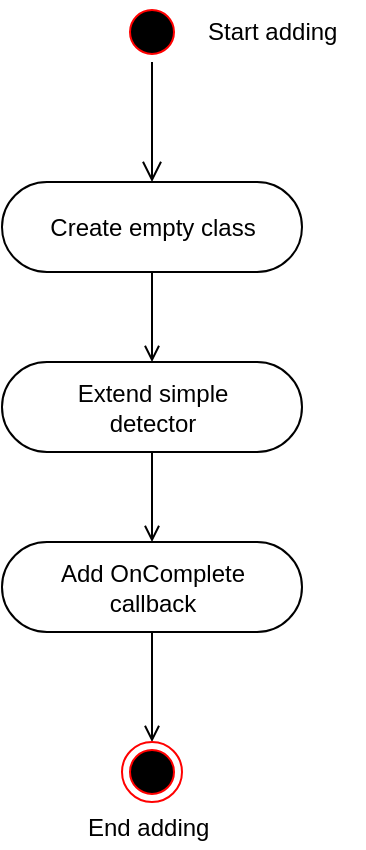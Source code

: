 <mxfile version="10.7.7" type="device"><diagram id="UDm0EJIW2cuk-RCzOYvp" name="Page-1"><mxGraphModel dx="627" dy="925" grid="1" gridSize="10" guides="1" tooltips="1" connect="1" arrows="1" fold="1" page="1" pageScale="1" pageWidth="850" pageHeight="1100" math="0" shadow="0"><root><mxCell id="0"/><mxCell id="1" parent="0"/><mxCell id="lnHrg9YxhAIWDvvvI7zh-4" value="" style="group" vertex="1" connectable="0" parent="1"><mxGeometry x="330" y="100" width="121" height="90" as="geometry"/></mxCell><mxCell id="lnHrg9YxhAIWDvvvI7zh-1" value="" style="ellipse;html=1;shape=startState;fillColor=#000000;strokeColor=#ff0000;" vertex="1" parent="lnHrg9YxhAIWDvvvI7zh-4"><mxGeometry width="30" height="30" as="geometry"/></mxCell><mxCell id="lnHrg9YxhAIWDvvvI7zh-2" value="" style="edgeStyle=orthogonalEdgeStyle;html=1;verticalAlign=bottom;endArrow=open;endSize=8;strokeColor=#000000;" edge="1" source="lnHrg9YxhAIWDvvvI7zh-1" parent="lnHrg9YxhAIWDvvvI7zh-4"><mxGeometry relative="1" as="geometry"><mxPoint x="15" y="90" as="targetPoint"/></mxGeometry></mxCell><mxCell id="lnHrg9YxhAIWDvvvI7zh-3" value="Start adding" style="text;html=1;resizable=0;points=[];autosize=1;align=left;verticalAlign=top;spacingTop=-4;" vertex="1" parent="lnHrg9YxhAIWDvvvI7zh-4"><mxGeometry x="41" y="5" width="80" height="20" as="geometry"/></mxCell><mxCell id="lnHrg9YxhAIWDvvvI7zh-16" style="edgeStyle=orthogonalEdgeStyle;rounded=0;orthogonalLoop=1;jettySize=auto;html=1;endArrow=open;endFill=0;strokeColor=#000000;" edge="1" parent="1" source="lnHrg9YxhAIWDvvvI7zh-10" target="lnHrg9YxhAIWDvvvI7zh-15"><mxGeometry relative="1" as="geometry"/></mxCell><mxCell id="lnHrg9YxhAIWDvvvI7zh-10" value="Add OnComplete&lt;br&gt;callback&lt;br&gt;" style="html=1;dashed=0;whitespace=wrap;shape=mxgraph.dfd.start" vertex="1" parent="1"><mxGeometry x="270" y="370" width="150" height="45" as="geometry"/></mxCell><mxCell id="lnHrg9YxhAIWDvvvI7zh-13" style="edgeStyle=orthogonalEdgeStyle;rounded=0;orthogonalLoop=1;jettySize=auto;html=1;entryX=0.5;entryY=0.5;entryDx=0;entryDy=-22.5;entryPerimeter=0;endArrow=open;endFill=0;strokeColor=#000000;" edge="1" parent="1" source="lnHrg9YxhAIWDvvvI7zh-11" target="lnHrg9YxhAIWDvvvI7zh-12"><mxGeometry relative="1" as="geometry"/></mxCell><mxCell id="lnHrg9YxhAIWDvvvI7zh-11" value="Create empty class&lt;br&gt;" style="html=1;dashed=0;whitespace=wrap;shape=mxgraph.dfd.start" vertex="1" parent="1"><mxGeometry x="270" y="190" width="150" height="45" as="geometry"/></mxCell><mxCell id="lnHrg9YxhAIWDvvvI7zh-14" style="edgeStyle=orthogonalEdgeStyle;rounded=0;orthogonalLoop=1;jettySize=auto;html=1;entryX=0.5;entryY=0.5;entryDx=0;entryDy=-22.5;entryPerimeter=0;endArrow=open;endFill=0;strokeColor=#000000;" edge="1" parent="1" source="lnHrg9YxhAIWDvvvI7zh-12" target="lnHrg9YxhAIWDvvvI7zh-10"><mxGeometry relative="1" as="geometry"/></mxCell><mxCell id="lnHrg9YxhAIWDvvvI7zh-12" value="Extend simple &lt;br&gt;detector&lt;br&gt;" style="html=1;dashed=0;whitespace=wrap;shape=mxgraph.dfd.start" vertex="1" parent="1"><mxGeometry x="270" y="280" width="150" height="45" as="geometry"/></mxCell><mxCell id="lnHrg9YxhAIWDvvvI7zh-15" value="" style="ellipse;html=1;shape=endState;fillColor=#000000;strokeColor=#ff0000;" vertex="1" parent="1"><mxGeometry x="330" y="470" width="30" height="30" as="geometry"/></mxCell><mxCell id="lnHrg9YxhAIWDvvvI7zh-17" value="End adding" style="text;html=1;resizable=0;points=[];autosize=1;align=left;verticalAlign=top;spacingTop=-4;" vertex="1" parent="1"><mxGeometry x="310.5" y="503" width="80" height="20" as="geometry"/></mxCell></root></mxGraphModel></diagram></mxfile>
